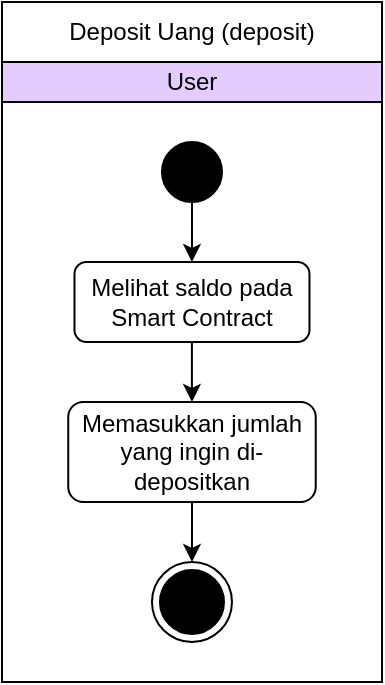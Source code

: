 <mxfile version="18.1.3"><diagram id="sPpyXUOgQfidlprpdZsy" name="Page-1"><mxGraphModel dx="1038" dy="557" grid="1" gridSize="10" guides="1" tooltips="1" connect="1" arrows="1" fold="1" page="1" pageScale="1" pageWidth="850" pageHeight="1100" math="0" shadow="0"><root><mxCell id="0"/><mxCell id="1" parent="0"/><mxCell id="PNKrhCNIiWopvaQ81mli-1" value="" style="rounded=0;whiteSpace=wrap;html=1;" parent="1" vertex="1"><mxGeometry x="220" y="30" width="190" height="340" as="geometry"/></mxCell><mxCell id="PNKrhCNIiWopvaQ81mli-9" style="edgeStyle=orthogonalEdgeStyle;rounded=0;orthogonalLoop=1;jettySize=auto;html=1;" parent="1" source="PNKrhCNIiWopvaQ81mli-3" target="PNKrhCNIiWopvaQ81mli-6" edge="1"><mxGeometry relative="1" as="geometry"/></mxCell><mxCell id="PNKrhCNIiWopvaQ81mli-3" value="" style="ellipse;whiteSpace=wrap;html=1;aspect=fixed;fillColor=#000000;" parent="1" vertex="1"><mxGeometry x="299.99" y="100" width="30" height="30" as="geometry"/></mxCell><mxCell id="PNKrhCNIiWopvaQ81mli-4" value="Deposit Uang (deposit)" style="text;html=1;strokeColor=none;fillColor=none;align=center;verticalAlign=middle;whiteSpace=wrap;rounded=0;" parent="1" vertex="1"><mxGeometry x="225" y="30" width="180" height="30" as="geometry"/></mxCell><mxCell id="vsUt2XlqtSMPmuhKTldr-2" style="edgeStyle=orthogonalEdgeStyle;rounded=0;orthogonalLoop=1;jettySize=auto;html=1;entryX=0.5;entryY=0;entryDx=0;entryDy=0;" edge="1" parent="1" source="PNKrhCNIiWopvaQ81mli-6" target="vsUt2XlqtSMPmuhKTldr-1"><mxGeometry relative="1" as="geometry"/></mxCell><mxCell id="PNKrhCNIiWopvaQ81mli-6" value="Melihat saldo pada Smart Contract" style="rounded=1;whiteSpace=wrap;html=1;fillColor=#FFFFFF;" parent="1" vertex="1"><mxGeometry x="256.24" y="160" width="117.5" height="40" as="geometry"/></mxCell><mxCell id="PNKrhCNIiWopvaQ81mli-7" value="User" style="rounded=0;whiteSpace=wrap;html=1;fillColor=#E5CCFF;" parent="1" vertex="1"><mxGeometry x="220" y="60" width="190" height="20" as="geometry"/></mxCell><mxCell id="pnvPlJ4RDI_kt7WuAJcw-4" value="" style="group" parent="1" vertex="1" connectable="0"><mxGeometry x="294.99" y="310" width="40" height="40" as="geometry"/></mxCell><mxCell id="PNKrhCNIiWopvaQ81mli-8" value="" style="ellipse;whiteSpace=wrap;html=1;aspect=fixed;fillColor=#000000;" parent="pnvPlJ4RDI_kt7WuAJcw-4" vertex="1"><mxGeometry x="4" y="4" width="32" height="32" as="geometry"/></mxCell><mxCell id="pnvPlJ4RDI_kt7WuAJcw-1" value="" style="ellipse;whiteSpace=wrap;html=1;aspect=fixed;fillColor=none;" parent="pnvPlJ4RDI_kt7WuAJcw-4" vertex="1"><mxGeometry width="40" height="40" as="geometry"/></mxCell><mxCell id="vsUt2XlqtSMPmuhKTldr-3" style="edgeStyle=orthogonalEdgeStyle;rounded=0;orthogonalLoop=1;jettySize=auto;html=1;entryX=0.5;entryY=0;entryDx=0;entryDy=0;" edge="1" parent="1" source="vsUt2XlqtSMPmuhKTldr-1" target="pnvPlJ4RDI_kt7WuAJcw-1"><mxGeometry relative="1" as="geometry"/></mxCell><mxCell id="vsUt2XlqtSMPmuhKTldr-1" value="Memasukkan jumlah yang ingin di-depositkan" style="rounded=1;whiteSpace=wrap;html=1;fillColor=#FFFFFF;" vertex="1" parent="1"><mxGeometry x="253.12" y="230" width="123.75" height="50" as="geometry"/></mxCell></root></mxGraphModel></diagram></mxfile>